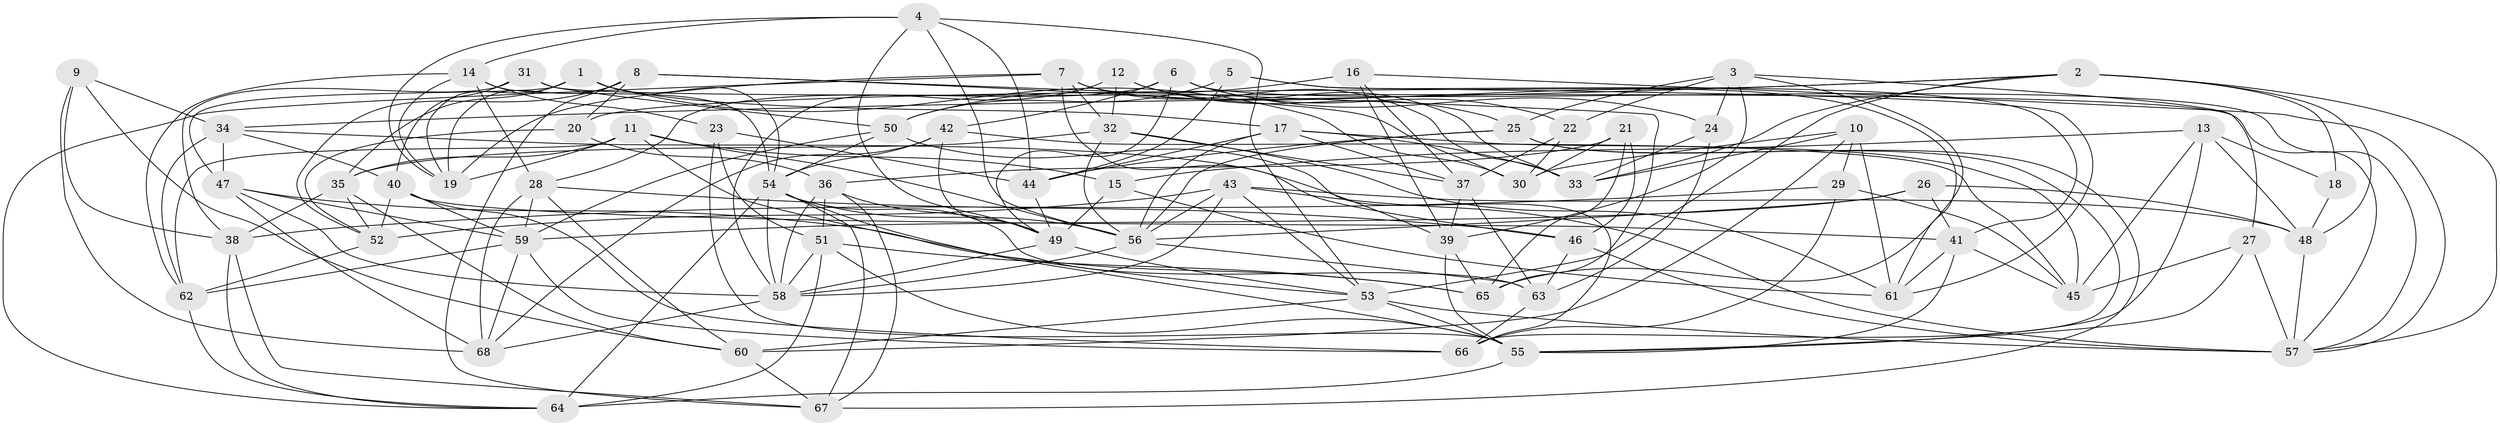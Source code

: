 // original degree distribution, {4: 1.0}
// Generated by graph-tools (version 1.1) at 2025/26/03/09/25 03:26:52]
// undirected, 68 vertices, 198 edges
graph export_dot {
graph [start="1"]
  node [color=gray90,style=filled];
  1;
  2;
  3;
  4;
  5;
  6;
  7;
  8;
  9;
  10;
  11;
  12;
  13;
  14;
  15;
  16;
  17;
  18;
  19;
  20;
  21;
  22;
  23;
  24;
  25;
  26;
  27;
  28;
  29;
  30;
  31;
  32;
  33;
  34;
  35;
  36;
  37;
  38;
  39;
  40;
  41;
  42;
  43;
  44;
  45;
  46;
  47;
  48;
  49;
  50;
  51;
  52;
  53;
  54;
  55;
  56;
  57;
  58;
  59;
  60;
  61;
  62;
  63;
  64;
  65;
  66;
  67;
  68;
  1 -- 17 [weight=1.0];
  1 -- 19 [weight=1.0];
  1 -- 30 [weight=1.0];
  1 -- 35 [weight=1.0];
  1 -- 47 [weight=1.0];
  1 -- 54 [weight=1.0];
  2 -- 18 [weight=2.0];
  2 -- 20 [weight=1.0];
  2 -- 33 [weight=1.0];
  2 -- 34 [weight=1.0];
  2 -- 48 [weight=1.0];
  2 -- 53 [weight=1.0];
  2 -- 57 [weight=1.0];
  3 -- 22 [weight=1.0];
  3 -- 24 [weight=1.0];
  3 -- 25 [weight=1.0];
  3 -- 27 [weight=1.0];
  3 -- 39 [weight=1.0];
  3 -- 65 [weight=1.0];
  4 -- 14 [weight=1.0];
  4 -- 19 [weight=1.0];
  4 -- 44 [weight=1.0];
  4 -- 49 [weight=1.0];
  4 -- 53 [weight=1.0];
  4 -- 56 [weight=1.0];
  5 -- 41 [weight=1.0];
  5 -- 44 [weight=1.0];
  5 -- 50 [weight=1.0];
  5 -- 61 [weight=1.0];
  6 -- 22 [weight=1.0];
  6 -- 24 [weight=1.0];
  6 -- 28 [weight=1.0];
  6 -- 42 [weight=1.0];
  6 -- 49 [weight=1.0];
  6 -- 57 [weight=1.0];
  7 -- 19 [weight=1.0];
  7 -- 32 [weight=1.0];
  7 -- 33 [weight=1.0];
  7 -- 39 [weight=1.0];
  7 -- 61 [weight=1.0];
  7 -- 64 [weight=1.0];
  8 -- 19 [weight=1.0];
  8 -- 20 [weight=1.0];
  8 -- 30 [weight=1.0];
  8 -- 52 [weight=1.0];
  8 -- 65 [weight=1.0];
  8 -- 67 [weight=1.0];
  9 -- 34 [weight=1.0];
  9 -- 38 [weight=1.0];
  9 -- 60 [weight=1.0];
  9 -- 68 [weight=1.0];
  10 -- 29 [weight=1.0];
  10 -- 30 [weight=2.0];
  10 -- 33 [weight=1.0];
  10 -- 60 [weight=1.0];
  10 -- 61 [weight=1.0];
  11 -- 15 [weight=1.0];
  11 -- 19 [weight=1.0];
  11 -- 35 [weight=1.0];
  11 -- 53 [weight=1.0];
  11 -- 56 [weight=1.0];
  11 -- 62 [weight=1.0];
  12 -- 25 [weight=1.0];
  12 -- 32 [weight=1.0];
  12 -- 33 [weight=1.0];
  12 -- 58 [weight=1.0];
  13 -- 15 [weight=1.0];
  13 -- 18 [weight=1.0];
  13 -- 45 [weight=1.0];
  13 -- 48 [weight=1.0];
  13 -- 55 [weight=2.0];
  14 -- 19 [weight=1.0];
  14 -- 23 [weight=1.0];
  14 -- 28 [weight=1.0];
  14 -- 54 [weight=1.0];
  14 -- 62 [weight=1.0];
  15 -- 49 [weight=1.0];
  15 -- 61 [weight=1.0];
  16 -- 37 [weight=1.0];
  16 -- 39 [weight=1.0];
  16 -- 50 [weight=1.0];
  16 -- 57 [weight=1.0];
  17 -- 33 [weight=1.0];
  17 -- 37 [weight=1.0];
  17 -- 44 [weight=1.0];
  17 -- 45 [weight=1.0];
  17 -- 56 [weight=1.0];
  18 -- 48 [weight=1.0];
  20 -- 36 [weight=1.0];
  20 -- 52 [weight=1.0];
  21 -- 30 [weight=1.0];
  21 -- 36 [weight=1.0];
  21 -- 46 [weight=1.0];
  21 -- 65 [weight=1.0];
  22 -- 30 [weight=1.0];
  22 -- 37 [weight=1.0];
  23 -- 44 [weight=1.0];
  23 -- 51 [weight=1.0];
  23 -- 55 [weight=1.0];
  24 -- 33 [weight=1.0];
  24 -- 63 [weight=1.0];
  25 -- 44 [weight=1.0];
  25 -- 56 [weight=1.0];
  25 -- 66 [weight=1.0];
  25 -- 67 [weight=1.0];
  26 -- 41 [weight=1.0];
  26 -- 48 [weight=1.0];
  26 -- 56 [weight=1.0];
  26 -- 59 [weight=1.0];
  27 -- 45 [weight=1.0];
  27 -- 55 [weight=1.0];
  27 -- 57 [weight=1.0];
  28 -- 46 [weight=1.0];
  28 -- 59 [weight=1.0];
  28 -- 60 [weight=1.0];
  28 -- 68 [weight=1.0];
  29 -- 38 [weight=1.0];
  29 -- 45 [weight=1.0];
  29 -- 66 [weight=1.0];
  31 -- 38 [weight=1.0];
  31 -- 40 [weight=1.0];
  31 -- 50 [weight=1.0];
  31 -- 57 [weight=1.0];
  32 -- 35 [weight=1.0];
  32 -- 37 [weight=1.0];
  32 -- 56 [weight=1.0];
  32 -- 61 [weight=1.0];
  34 -- 40 [weight=1.0];
  34 -- 46 [weight=1.0];
  34 -- 47 [weight=1.0];
  34 -- 62 [weight=1.0];
  35 -- 38 [weight=1.0];
  35 -- 52 [weight=1.0];
  35 -- 60 [weight=1.0];
  36 -- 49 [weight=1.0];
  36 -- 51 [weight=1.0];
  36 -- 58 [weight=1.0];
  36 -- 67 [weight=1.0];
  37 -- 39 [weight=1.0];
  37 -- 63 [weight=1.0];
  38 -- 64 [weight=1.0];
  38 -- 67 [weight=1.0];
  39 -- 55 [weight=1.0];
  39 -- 65 [weight=1.0];
  40 -- 41 [weight=1.0];
  40 -- 52 [weight=1.0];
  40 -- 59 [weight=1.0];
  40 -- 66 [weight=1.0];
  41 -- 45 [weight=1.0];
  41 -- 55 [weight=1.0];
  41 -- 61 [weight=1.0];
  42 -- 45 [weight=1.0];
  42 -- 49 [weight=2.0];
  42 -- 54 [weight=1.0];
  42 -- 68 [weight=1.0];
  43 -- 48 [weight=1.0];
  43 -- 52 [weight=1.0];
  43 -- 53 [weight=1.0];
  43 -- 56 [weight=1.0];
  43 -- 57 [weight=1.0];
  43 -- 58 [weight=1.0];
  44 -- 49 [weight=1.0];
  46 -- 57 [weight=2.0];
  46 -- 63 [weight=1.0];
  47 -- 58 [weight=1.0];
  47 -- 59 [weight=1.0];
  47 -- 65 [weight=1.0];
  47 -- 68 [weight=1.0];
  48 -- 57 [weight=1.0];
  49 -- 53 [weight=1.0];
  49 -- 58 [weight=2.0];
  50 -- 54 [weight=1.0];
  50 -- 59 [weight=1.0];
  50 -- 66 [weight=1.0];
  51 -- 55 [weight=1.0];
  51 -- 58 [weight=1.0];
  51 -- 64 [weight=1.0];
  51 -- 65 [weight=1.0];
  52 -- 62 [weight=1.0];
  53 -- 55 [weight=1.0];
  53 -- 57 [weight=1.0];
  53 -- 60 [weight=1.0];
  54 -- 55 [weight=1.0];
  54 -- 56 [weight=1.0];
  54 -- 58 [weight=1.0];
  54 -- 63 [weight=1.0];
  54 -- 64 [weight=1.0];
  54 -- 67 [weight=1.0];
  55 -- 64 [weight=1.0];
  56 -- 58 [weight=1.0];
  56 -- 63 [weight=1.0];
  58 -- 68 [weight=1.0];
  59 -- 62 [weight=1.0];
  59 -- 66 [weight=1.0];
  59 -- 68 [weight=1.0];
  60 -- 67 [weight=1.0];
  62 -- 64 [weight=1.0];
  63 -- 66 [weight=1.0];
}
